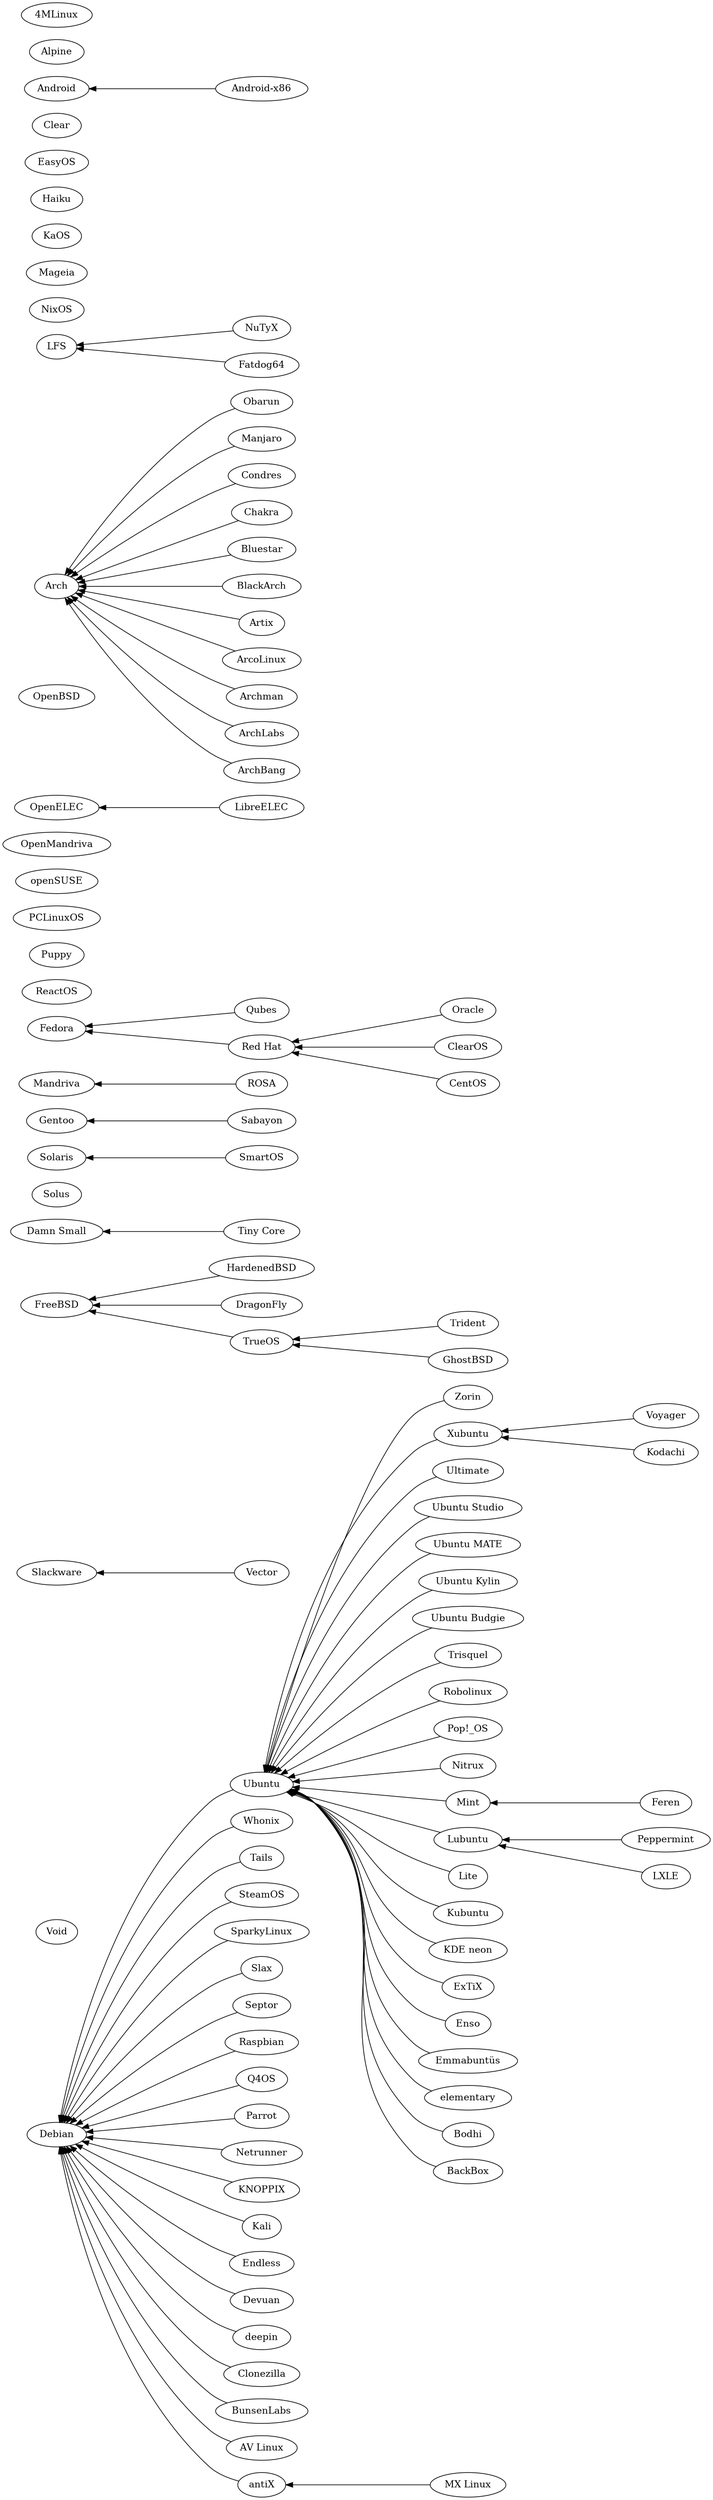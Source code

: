 digraph Distributions {
  concentrate=true; rankdir=RL; ranksep=2.0; size="10,100;"
  zorin [label="Zorin"];
  xubuntu [label="Xubuntu"];
  whonix [label="Whonix"];
  voyager [label="Voyager"];
  void [label="Void"];
  vector [label="Vector"];
  ultimate [label="Ultimate"];
  ubuntustudio [label="Ubuntu Studio"];
  ubuntumate [label="Ubuntu MATE"];
  ubuntukylin [label="Ubuntu Kylin"];
  ubuntubudgie [label="Ubuntu Budgie"];
  ubuntu [label="Ubuntu"];
  trueos [label="TrueOS"];
  trisquel [label="Trisquel"];
  trident [label="Trident"];
  tinycore [label="Tiny Core"];
  tails [label="Tails"];
  steamos [label="SteamOS"];
  sparky [label="SparkyLinux"];
  solus [label="Solus"];
  solaris [label="Solaris"];
  smartos [label="SmartOS"];
  slax [label="Slax"];
  slackware [label="Slackware"];
  septor [label="Septor"];
  sabayon [label="Sabayon"];
  rosa [label="ROSA"];
  robolinux [label="Robolinux"];
  redhat [label="Red Hat"];
  reactos [label="ReactOS"];
  raspbian [label="Raspbian"];
  qubes [label="Qubes"];
  q4os [label="Q4OS"];
  puppy [label="Puppy"];
  popos [label="Pop!_OS"];
  peppermint [label="Peppermint"];
  pclinuxos [label="PCLinuxOS"];
  parrot [label="Parrot"];
  oracle [label="Oracle"];
  opensuse [label="openSUSE"];
  openmandriva [label="OpenMandriva"];
  openelec [label="OpenELEC"];
  openbsd [label="OpenBSD"];
  obarun [label="Obarun"];
  nutyx [label="NuTyX"];
  nixos [label="NixOS"];
  nitrux [label="Nitrux"];
  netrunner [label="Netrunner"];
  mx [label="MX Linux"];
  mint [label="Mint"];
  manjaro [label="Manjaro"];
  mandriva [label="Mandriva"];
  mageia [label="Mageia"];
  lxle [label="LXLE"];
  lubuntu [label="Lubuntu"];
  lite [label="Lite"];
  libreelec [label="LibreELEC"];
  lfs [label="LFS"];
  kubuntu [label="Kubuntu"];
  kodachi [label="Kodachi"];
  knoppix [label="KNOPPIX"];
  kdeneon [label="KDE neon"];
  kaos [label="KaOS"];
  kali [label="Kali"];
  hardenedbsd [label="HardenedBSD"];
  haiku [label="Haiku"];
  ghostbsd [label="GhostBSD"];
  gentoo [label="Gentoo"];
  freebsd [label="FreeBSD"];
  ferenos [label="Feren"];
  fedora [label="Fedora"];
  fatdog [label="Fatdog64"];
  extix [label="ExTiX"];
  enso [label="Enso"];
  endless [label="Endless"];
  emmabuntus [label="Emmabuntüs"];
  elementary [label="elementary"];
  easyos [label="EasyOS"];
  dragonflybsd [label="DragonFly"];
  devuan [label="Devuan"];
  deepin [label="deepin"];
  debian [label="Debian"];
  damn_small [label="Damn Small"];
  condres [label="Condres"];
  clonezilla [label="Clonezilla"];
  clearos [label="ClearOS"];
  clear [label="Clear"];
  chakra [label="Chakra"];
  centos [label="CentOS"];
  bunsenlabs [label="BunsenLabs"];
  bodhi [label="Bodhi"];
  bluestar [label="Bluestar"];
  blackarch [label="BlackArch"];
  backbox [label="BackBox"];
  avlinux [label="AV Linux"];
  artix [label="Artix"];
  arco [label="ArcoLinux"];
  archman [label="Archman"];
  archlabs [label="ArchLabs"];
  archbang [label="ArchBang"];
  arch [label="Arch"];
  antix [label="antiX"];
  androidx86 [label="Android-x86"];
  android [label="Android"];
  alpine [label="Alpine"];
  _4mlinux [label="4MLinux"];

  mx -> { antix };
  manjaro -> { arch };
  mint -> { ubuntu };
  ubuntu -> { debian };
  elementary -> { ubuntu };
  zorin -> { ubuntu };
  deepin -> { debian };
  antix -> { debian };
  kdeneon -> { ubuntu };
  centos -> { redhat };
  arco -> { arch };
  popos -> { ubuntu };
  kali -> { debian };
  lite -> { ubuntu };
  parrot -> { debian };
  lubuntu -> { ubuntu };
  peppermint -> { lubuntu };
  sparky -> { debian };
  tails -> { debian };
  smartos -> { solaris };
  xubuntu -> { ubuntu };
  q4os -> { debian };
  redhat -> { fedora };
  ubuntumate -> { ubuntu };
  archbang -> { arch };
  voyager -> { xubuntu };
  kubuntu -> { ubuntu };
  archman -> { arch };
  trident -> { trueos };
  ubuntukylin -> { ubuntu };
  clearos -> { redhat };
  endless -> { debian };
  nitrux -> { ubuntu };
  ferenos -> { mint };
  netrunner -> { debian };
  bluestar -> { arch };
  kodachi -> { xubuntu };
  condres -> { arch };
  knoppix -> { debian };
  ultimate -> { ubuntu };
  dragonflybsd -> { freebsd };
  androidx86 -> { android };
  emmabuntus -> { ubuntu };
  devuan -> { debian };
  blackarch -> { arch };
  lxle -> { lubuntu };
  sabayon -> { gentoo };
  ghostbsd -> { trueos };
  rosa -> { mandriva };
  trueos -> { freebsd };
  bodhi -> { ubuntu };
  ubuntubudgie -> { ubuntu };
  septor -> { debian };
  oracle -> { redhat };
  clonezilla -> { debian };
  avlinux -> { debian };
  ubuntustudio -> { ubuntu };
  nutyx -> { lfs };
  slax -> { debian };
  bunsenlabs -> { debian };
  raspbian -> { debian };
  robolinux -> { ubuntu };
  archlabs -> { arch };
  backbox -> { ubuntu };
  tinycore -> { damn_small };
  extix -> { ubuntu };
  steamos -> { debian };
  whonix -> { debian };
  artix -> { arch };
  trisquel -> { ubuntu };
  enso -> { ubuntu };
  obarun -> { arch };
  qubes -> { fedora };
  fatdog -> { lfs };
  vector -> { slackware };
  chakra -> { arch };
  hardenedbsd -> { freebsd };
  libreelec -> { openelec };
  { rank = same; debian; solus; fedora; opensuse; arch; pclinuxos; reactos; mageia; puppy; freebsd; slackware; alpine; gentoo; void; _4mlinux; openmandriva; nixos; kaos; easyos; openbsd; clear; haiku; solaris; mandriva; lfs; damn_small; openelec; android }
}
